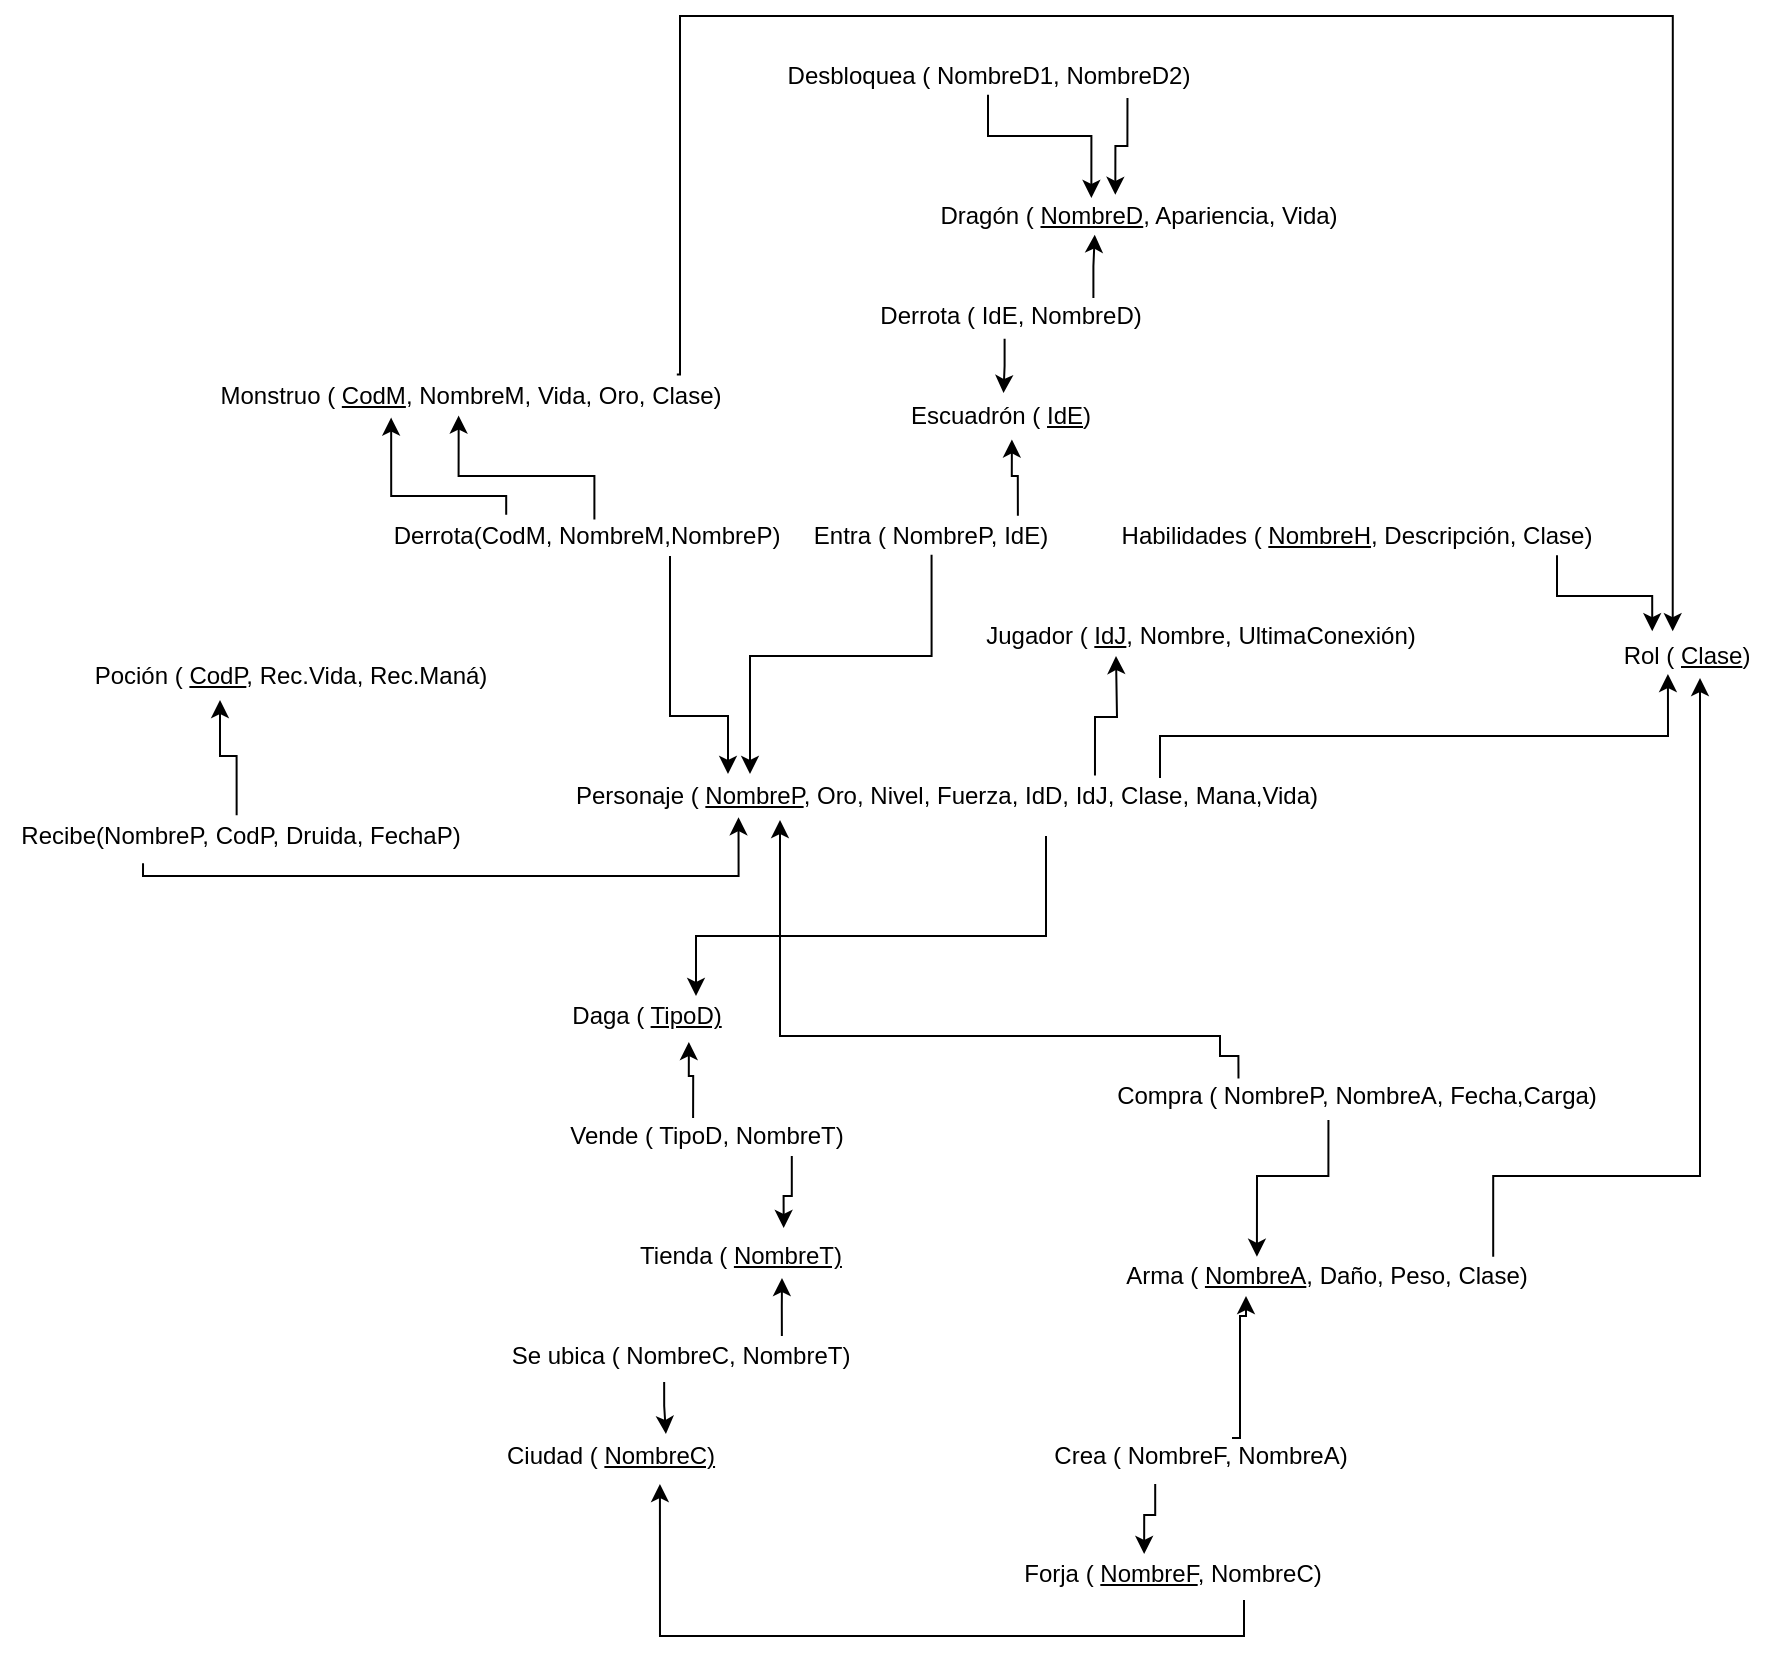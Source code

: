 <mxfile version="15.6.8" type="device"><diagram id="yrmGzYx1i1ZOpOkcleR1" name="Page-1"><mxGraphModel dx="1826" dy="1881" grid="1" gridSize="10" guides="1" tooltips="1" connect="1" arrows="1" fold="1" page="1" pageScale="1" pageWidth="850" pageHeight="1100" math="0" shadow="0"><root><mxCell id="0"/><mxCell id="1" parent="0"/><mxCell id="d_bzdjj2YhFZ-p0M1jTs-1" value="Personaje ( &lt;u&gt;NombreP&lt;/u&gt;, Oro, Nivel, Fuerza, IdD, IdJ, Clase, Mana,Vida)" style="text;html=1;align=center;verticalAlign=middle;resizable=0;points=[];autosize=1;strokeColor=none;fillColor=none;" parent="1" vertex="1"><mxGeometry x="418" y="120" width="390" height="20" as="geometry"/></mxCell><mxCell id="d_bzdjj2YhFZ-p0M1jTs-2" value="Rol ( &lt;u&gt;Clase&lt;/u&gt;)" style="text;html=1;align=center;verticalAlign=middle;resizable=0;points=[];autosize=1;strokeColor=none;fillColor=none;" parent="1" vertex="1"><mxGeometry x="943" y="50" width="80" height="20" as="geometry"/></mxCell><mxCell id="d_bzdjj2YhFZ-p0M1jTs-3" value="Habilidades ( &lt;u&gt;NombreH&lt;/u&gt;, Descripción, Clase)" style="text;html=1;align=center;verticalAlign=middle;resizable=0;points=[];autosize=1;strokeColor=none;fillColor=none;" parent="1" vertex="1"><mxGeometry x="693" y="-10" width="250" height="20" as="geometry"/></mxCell><mxCell id="d_bzdjj2YhFZ-p0M1jTs-4" value="" style="endArrow=classic;html=1;rounded=0;edgeStyle=orthogonalEdgeStyle;entryX=0.387;entryY=0.95;entryDx=0;entryDy=0;entryPerimeter=0;" parent="1" target="d_bzdjj2YhFZ-p0M1jTs-2" edge="1"><mxGeometry width="50" height="50" relative="1" as="geometry"><mxPoint x="720" y="121" as="sourcePoint"/><mxPoint x="500" y="220" as="targetPoint"/><Array as="points"><mxPoint x="720" y="100"/><mxPoint x="974" y="100"/></Array></mxGeometry></mxCell><mxCell id="d_bzdjj2YhFZ-p0M1jTs-5" value="" style="endArrow=classic;html=1;rounded=0;edgeStyle=orthogonalEdgeStyle;entryX=0.289;entryY=-0.12;entryDx=0;entryDy=0;entryPerimeter=0;exitX=0.902;exitY=0.98;exitDx=0;exitDy=0;exitPerimeter=0;" parent="1" source="d_bzdjj2YhFZ-p0M1jTs-3" target="d_bzdjj2YhFZ-p0M1jTs-2" edge="1"><mxGeometry width="50" height="50" relative="1" as="geometry"><mxPoint x="916" y="10" as="sourcePoint"/><mxPoint x="919" y="38" as="targetPoint"/></mxGeometry></mxCell><mxCell id="d_bzdjj2YhFZ-p0M1jTs-6" value="Daga ( &lt;u&gt;TipoD)&lt;/u&gt;" style="text;html=1;align=center;verticalAlign=middle;resizable=0;points=[];autosize=1;strokeColor=none;fillColor=none;" parent="1" vertex="1"><mxGeometry x="418" y="230" width="90" height="20" as="geometry"/></mxCell><mxCell id="d_bzdjj2YhFZ-p0M1jTs-8" value="Vende ( TipoD, NombreT)" style="text;html=1;align=center;verticalAlign=middle;resizable=0;points=[];autosize=1;strokeColor=none;fillColor=none;" parent="1" vertex="1"><mxGeometry x="418" y="290" width="150" height="20" as="geometry"/></mxCell><mxCell id="d_bzdjj2YhFZ-p0M1jTs-9" value="Tienda ( &lt;u&gt;NombreT)&lt;/u&gt;" style="text;html=1;align=center;verticalAlign=middle;resizable=0;points=[];autosize=1;strokeColor=none;fillColor=none;" parent="1" vertex="1"><mxGeometry x="450" y="350" width="120" height="20" as="geometry"/></mxCell><mxCell id="d_bzdjj2YhFZ-p0M1jTs-12" value="" style="endArrow=classic;html=1;rounded=0;edgeStyle=orthogonalEdgeStyle;exitX=0.457;exitY=0.05;exitDx=0;exitDy=0;exitPerimeter=0;entryX=0.738;entryY=1.15;entryDx=0;entryDy=0;entryPerimeter=0;" parent="1" source="d_bzdjj2YhFZ-p0M1jTs-8" target="d_bzdjj2YhFZ-p0M1jTs-6" edge="1"><mxGeometry width="50" height="50" relative="1" as="geometry"><mxPoint x="690" y="409" as="sourcePoint"/><mxPoint x="740" y="359" as="targetPoint"/></mxGeometry></mxCell><mxCell id="d_bzdjj2YhFZ-p0M1jTs-15" value="" style="endArrow=classic;html=1;rounded=0;edgeStyle=orthogonalEdgeStyle;exitX=0.786;exitY=1;exitDx=0;exitDy=0;exitPerimeter=0;entryX=0.682;entryY=-0.2;entryDx=0;entryDy=0;entryPerimeter=0;" parent="1" source="d_bzdjj2YhFZ-p0M1jTs-8" target="d_bzdjj2YhFZ-p0M1jTs-9" edge="1"><mxGeometry width="50" height="50" relative="1" as="geometry"><mxPoint x="450" y="429" as="sourcePoint"/><mxPoint x="500" y="379" as="targetPoint"/></mxGeometry></mxCell><mxCell id="d_bzdjj2YhFZ-p0M1jTs-16" value="Ciudad ( &lt;u&gt;NombreC)&lt;/u&gt;" style="text;html=1;align=center;verticalAlign=middle;resizable=0;points=[];autosize=1;strokeColor=none;fillColor=none;" parent="1" vertex="1"><mxGeometry x="385" y="450" width="120" height="20" as="geometry"/></mxCell><mxCell id="d_bzdjj2YhFZ-p0M1jTs-17" value="Se ubica ( NombreC, NombreT)" style="text;html=1;align=center;verticalAlign=middle;resizable=0;points=[];autosize=1;strokeColor=none;fillColor=none;" parent="1" vertex="1"><mxGeometry x="390" y="400" width="180" height="20" as="geometry"/></mxCell><mxCell id="d_bzdjj2YhFZ-p0M1jTs-18" value="" style="endArrow=classic;html=1;rounded=0;edgeStyle=orthogonalEdgeStyle;entryX=0.675;entryY=1.05;entryDx=0;entryDy=0;entryPerimeter=0;exitX=0.783;exitY=0;exitDx=0;exitDy=0;exitPerimeter=0;" parent="1" source="d_bzdjj2YhFZ-p0M1jTs-17" target="d_bzdjj2YhFZ-p0M1jTs-9" edge="1"><mxGeometry width="50" height="50" relative="1" as="geometry"><mxPoint x="560" y="589" as="sourcePoint"/><mxPoint x="530.04" y="579" as="targetPoint"/></mxGeometry></mxCell><mxCell id="d_bzdjj2YhFZ-p0M1jTs-19" value="" style="endArrow=classic;html=1;rounded=0;edgeStyle=orthogonalEdgeStyle;exitX=0.456;exitY=1.15;exitDx=0;exitDy=0;exitPerimeter=0;entryX=0.733;entryY=-0.05;entryDx=0;entryDy=0;entryPerimeter=0;" parent="1" source="d_bzdjj2YhFZ-p0M1jTs-17" target="d_bzdjj2YhFZ-p0M1jTs-16" edge="1"><mxGeometry width="50" height="50" relative="1" as="geometry"><mxPoint x="450" y="529" as="sourcePoint"/><mxPoint x="500" y="479" as="targetPoint"/></mxGeometry></mxCell><mxCell id="d_bzdjj2YhFZ-p0M1jTs-20" value="Forja ( &lt;u&gt;NombreF&lt;/u&gt;, NombreC)" style="text;html=1;align=center;verticalAlign=middle;resizable=0;points=[];autosize=1;strokeColor=none;fillColor=none;" parent="1" vertex="1"><mxGeometry x="646" y="509" width="160" height="20" as="geometry"/></mxCell><mxCell id="d_bzdjj2YhFZ-p0M1jTs-21" value="" style="endArrow=classic;html=1;rounded=0;edgeStyle=orthogonalEdgeStyle;entryX=0.708;entryY=1.2;entryDx=0;entryDy=0;entryPerimeter=0;" parent="1" target="d_bzdjj2YhFZ-p0M1jTs-16" edge="1"><mxGeometry width="50" height="50" relative="1" as="geometry"><mxPoint x="762" y="532" as="sourcePoint"/><mxPoint x="500" y="479" as="targetPoint"/><Array as="points"><mxPoint x="762" y="550"/><mxPoint x="470" y="550"/></Array></mxGeometry></mxCell><mxCell id="d_bzdjj2YhFZ-p0M1jTs-22" value="Arma ( &lt;u&gt;NombreA&lt;/u&gt;, Daño, Peso, Clase)" style="text;html=1;align=center;verticalAlign=middle;resizable=0;points=[];autosize=1;strokeColor=none;fillColor=none;" parent="1" vertex="1"><mxGeometry x="693" y="360" width="220" height="20" as="geometry"/></mxCell><mxCell id="d_bzdjj2YhFZ-p0M1jTs-23" value="Crea ( NombreF, NombreA)" style="text;html=1;align=center;verticalAlign=middle;resizable=0;points=[];autosize=1;strokeColor=none;fillColor=none;" parent="1" vertex="1"><mxGeometry x="660" y="450" width="160" height="20" as="geometry"/></mxCell><mxCell id="d_bzdjj2YhFZ-p0M1jTs-26" value="" style="endArrow=classic;html=1;rounded=0;edgeStyle=orthogonalEdgeStyle;exitX=0.36;exitY=1.2;exitDx=0;exitDy=0;exitPerimeter=0;entryX=0.413;entryY=0;entryDx=0;entryDy=0;entryPerimeter=0;" parent="1" source="d_bzdjj2YhFZ-p0M1jTs-23" target="d_bzdjj2YhFZ-p0M1jTs-20" edge="1"><mxGeometry width="50" height="50" relative="1" as="geometry"><mxPoint x="450" y="529" as="sourcePoint"/><mxPoint x="500" y="479" as="targetPoint"/></mxGeometry></mxCell><mxCell id="d_bzdjj2YhFZ-p0M1jTs-28" value="" style="endArrow=classic;html=1;rounded=0;edgeStyle=orthogonalEdgeStyle;exitX=0.6;exitY=0.05;exitDx=0;exitDy=0;exitPerimeter=0;" parent="1" source="d_bzdjj2YhFZ-p0M1jTs-23" target="d_bzdjj2YhFZ-p0M1jTs-22" edge="1"><mxGeometry width="50" height="50" relative="1" as="geometry"><mxPoint x="450" y="429" as="sourcePoint"/><mxPoint x="763" y="370" as="targetPoint"/><Array as="points"><mxPoint x="760" y="390"/><mxPoint x="763" y="390"/></Array></mxGeometry></mxCell><mxCell id="yhIuzx9zeIbX_VUAed9T-1" value="Compra ( NombreP, NombreA, Fecha,Carga)" style="text;html=1;align=center;verticalAlign=middle;resizable=0;points=[];autosize=1;strokeColor=none;fillColor=none;" parent="1" vertex="1"><mxGeometry x="688" y="270" width="260" height="20" as="geometry"/></mxCell><mxCell id="yhIuzx9zeIbX_VUAed9T-17" value="" style="endArrow=classic;html=1;rounded=0;edgeStyle=orthogonalEdgeStyle;exitX=0.298;exitY=1.179;exitDx=0;exitDy=0;exitPerimeter=0;entryX=0.234;entryY=1.03;entryDx=0;entryDy=0;entryPerimeter=0;" parent="1" source="zyn472GaUGSMJoGYk60A-1" edge="1" target="d_bzdjj2YhFZ-p0M1jTs-1"><mxGeometry width="50" height="50" relative="1" as="geometry"><mxPoint x="240" y="250" as="sourcePoint"/><mxPoint x="510" y="150" as="targetPoint"/><Array as="points"><mxPoint x="211" y="170"/><mxPoint x="509" y="170"/></Array></mxGeometry></mxCell><mxCell id="yhIuzx9zeIbX_VUAed9T-18" value="Poción ( &lt;u&gt;CodP&lt;/u&gt;, Rec.Vida, Rec.Maná)" style="text;html=1;align=center;verticalAlign=middle;resizable=0;points=[];autosize=1;strokeColor=none;fillColor=none;" parent="1" vertex="1"><mxGeometry x="180" y="60" width="210" height="20" as="geometry"/></mxCell><mxCell id="yhIuzx9zeIbX_VUAed9T-25" value="" style="endArrow=classic;html=1;rounded=0;edgeStyle=orthogonalEdgeStyle;exitX=0.493;exitY=-0.021;exitDx=0;exitDy=0;exitPerimeter=0;" parent="1" source="zyn472GaUGSMJoGYk60A-1" edge="1"><mxGeometry width="50" height="50" relative="1" as="geometry"><mxPoint x="299.13" y="61" as="sourcePoint"/><mxPoint x="250" y="82" as="targetPoint"/><Array as="points"><mxPoint x="258" y="110"/><mxPoint x="250" y="110"/></Array></mxGeometry></mxCell><mxCell id="yhIuzx9zeIbX_VUAed9T-27" value="Jugador (&amp;nbsp;&lt;u&gt;IdJ&lt;/u&gt;, Nombre, UltimaConexión)" style="text;html=1;align=center;verticalAlign=middle;resizable=0;points=[];autosize=1;strokeColor=none;fillColor=none;" parent="1" vertex="1"><mxGeometry x="625" y="40" width="230" height="20" as="geometry"/></mxCell><mxCell id="yhIuzx9zeIbX_VUAed9T-28" value="" style="endArrow=classic;html=1;rounded=0;edgeStyle=orthogonalEdgeStyle;exitX=0.691;exitY=-0.01;exitDx=0;exitDy=0;exitPerimeter=0;" parent="1" source="d_bzdjj2YhFZ-p0M1jTs-1" edge="1"><mxGeometry width="50" height="50" relative="1" as="geometry"><mxPoint x="640" y="128" as="sourcePoint"/><mxPoint x="698" y="60" as="targetPoint"/><Array as="points"/></mxGeometry></mxCell><mxCell id="yhIuzx9zeIbX_VUAed9T-29" value="Monstruo ( &lt;u&gt;CodM&lt;/u&gt;, NombreM, Vida, Oro, Clase)" style="text;html=1;align=center;verticalAlign=middle;resizable=0;points=[];autosize=1;strokeColor=none;fillColor=none;" parent="1" vertex="1"><mxGeometry x="240" y="-80" width="270" height="20" as="geometry"/></mxCell><mxCell id="yhIuzx9zeIbX_VUAed9T-31" value="Escuadrón ( &lt;u&gt;IdE&lt;/u&gt;)" style="text;html=1;align=center;verticalAlign=middle;resizable=0;points=[];autosize=1;strokeColor=none;fillColor=none;" parent="1" vertex="1"><mxGeometry x="585" y="-70" width="110" height="20" as="geometry"/></mxCell><mxCell id="yhIuzx9zeIbX_VUAed9T-33" value="Entra ( NombreP, IdE)" style="text;html=1;align=center;verticalAlign=middle;resizable=0;points=[];autosize=1;strokeColor=none;fillColor=none;" parent="1" vertex="1"><mxGeometry x="540" y="-10" width="130" height="20" as="geometry"/></mxCell><mxCell id="yhIuzx9zeIbX_VUAed9T-34" value="" style="endArrow=classic;html=1;rounded=0;edgeStyle=orthogonalEdgeStyle;exitX=0.506;exitY=0.967;exitDx=0;exitDy=0;exitPerimeter=0;" parent="1" source="yhIuzx9zeIbX_VUAed9T-33" edge="1"><mxGeometry width="50" height="50" relative="1" as="geometry"><mxPoint x="640" y="-40" as="sourcePoint"/><mxPoint x="515" y="119" as="targetPoint"/><Array as="points"><mxPoint x="606" y="60"/><mxPoint x="515" y="60"/></Array></mxGeometry></mxCell><mxCell id="yhIuzx9zeIbX_VUAed9T-37" value="Derrota ( IdE, NombreD)" style="text;html=1;align=center;verticalAlign=middle;resizable=0;points=[];autosize=1;strokeColor=none;fillColor=none;" parent="1" vertex="1"><mxGeometry x="570" y="-120" width="150" height="20" as="geometry"/></mxCell><mxCell id="yhIuzx9zeIbX_VUAed9T-38" value="Dragón ( &lt;u&gt;NombreD&lt;/u&gt;, Apariencia, Vida)" style="text;html=1;align=center;verticalAlign=middle;resizable=0;points=[];autosize=1;strokeColor=none;fillColor=none;" parent="1" vertex="1"><mxGeometry x="604" y="-170" width="210" height="20" as="geometry"/></mxCell><mxCell id="yhIuzx9zeIbX_VUAed9T-39" value="" style="endArrow=classic;html=1;rounded=0;edgeStyle=orthogonalEdgeStyle;exitX=0.778;exitY=0.05;exitDx=0;exitDy=0;exitPerimeter=0;entryX=0.397;entryY=0.967;entryDx=0;entryDy=0;entryPerimeter=0;" parent="1" source="yhIuzx9zeIbX_VUAed9T-37" target="yhIuzx9zeIbX_VUAed9T-38" edge="1"><mxGeometry width="50" height="50" relative="1" as="geometry"><mxPoint x="640" y="-130" as="sourcePoint"/><mxPoint x="690" y="-180" as="targetPoint"/></mxGeometry></mxCell><mxCell id="yhIuzx9zeIbX_VUAed9T-40" value="" style="endArrow=classic;html=1;rounded=0;edgeStyle=orthogonalEdgeStyle;exitX=0.482;exitY=1.067;exitDx=0;exitDy=0;exitPerimeter=0;entryX=0.516;entryY=-0.075;entryDx=0;entryDy=0;entryPerimeter=0;" parent="1" source="yhIuzx9zeIbX_VUAed9T-37" target="yhIuzx9zeIbX_VUAed9T-31" edge="1"><mxGeometry width="50" height="50" relative="1" as="geometry"><mxPoint x="640" y="-130" as="sourcePoint"/><mxPoint x="690" y="-180" as="targetPoint"/></mxGeometry></mxCell><mxCell id="yhIuzx9zeIbX_VUAed9T-42" value="Desbloquea ( NombreD1, NombreD2)" style="text;html=1;align=center;verticalAlign=middle;resizable=0;points=[];autosize=1;strokeColor=none;fillColor=none;" parent="1" vertex="1"><mxGeometry x="524" y="-240" width="220" height="20" as="geometry"/></mxCell><mxCell id="yhIuzx9zeIbX_VUAed9T-43" value="" style="endArrow=classic;html=1;rounded=0;edgeStyle=orthogonalEdgeStyle;exitX=0.5;exitY=0.967;exitDx=0;exitDy=0;exitPerimeter=0;entryX=0.389;entryY=0.05;entryDx=0;entryDy=0;entryPerimeter=0;" parent="1" source="yhIuzx9zeIbX_VUAed9T-42" target="yhIuzx9zeIbX_VUAed9T-38" edge="1"><mxGeometry width="50" height="50" relative="1" as="geometry"><mxPoint x="734" y="-210" as="sourcePoint"/><mxPoint x="784" y="-260" as="targetPoint"/><Array as="points"><mxPoint x="634" y="-200"/><mxPoint x="686" y="-200"/></Array></mxGeometry></mxCell><mxCell id="yhIuzx9zeIbX_VUAed9T-44" value="" style="endArrow=classic;html=1;rounded=0;edgeStyle=orthogonalEdgeStyle;exitX=0.817;exitY=1.05;exitDx=0;exitDy=0;exitPerimeter=0;entryX=0.446;entryY=-0.029;entryDx=0;entryDy=0;entryPerimeter=0;" parent="1" source="yhIuzx9zeIbX_VUAed9T-42" target="yhIuzx9zeIbX_VUAed9T-38" edge="1"><mxGeometry width="50" height="50" relative="1" as="geometry"><mxPoint x="734" y="-210" as="sourcePoint"/><mxPoint x="784" y="-260" as="targetPoint"/></mxGeometry></mxCell><mxCell id="zyn472GaUGSMJoGYk60A-1" value="Recibe(NombreP, CodP, Druida, FechaP)" style="text;html=1;align=center;verticalAlign=middle;resizable=0;points=[];autosize=1;strokeColor=none;fillColor=none;" parent="1" vertex="1"><mxGeometry x="140" y="140" width="240" height="20" as="geometry"/></mxCell><mxCell id="zyn472GaUGSMJoGYk60A-4" value="" style="endArrow=classic;html=1;rounded=0;edgeStyle=orthogonalEdgeStyle;" parent="1" edge="1"><mxGeometry width="50" height="50" relative="1" as="geometry"><mxPoint x="663" y="150" as="sourcePoint"/><mxPoint x="488" y="230" as="targetPoint"/><Array as="points"><mxPoint x="663" y="200"/><mxPoint x="488" y="200"/></Array></mxGeometry></mxCell><mxCell id="zyn472GaUGSMJoGYk60A-6" value="" style="endArrow=classic;html=1;rounded=0;edgeStyle=orthogonalEdgeStyle;exitX=0.838;exitY=-0.005;exitDx=0;exitDy=0;exitPerimeter=0;entryX=0.554;entryY=1.086;entryDx=0;entryDy=0;entryPerimeter=0;" parent="1" source="yhIuzx9zeIbX_VUAed9T-33" target="yhIuzx9zeIbX_VUAed9T-31" edge="1"><mxGeometry width="50" height="50" relative="1" as="geometry"><mxPoint x="630" y="20" as="sourcePoint"/><mxPoint x="680" y="-30" as="targetPoint"/></mxGeometry></mxCell><mxCell id="AmiXZI72kcu3WdQi45R0-1" value="" style="endArrow=classic;html=1;rounded=0;edgeStyle=orthogonalEdgeStyle;exitX=0.447;exitY=1.1;exitDx=0;exitDy=0;exitPerimeter=0;entryX=0.343;entryY=0.02;entryDx=0;entryDy=0;entryPerimeter=0;" parent="1" source="yhIuzx9zeIbX_VUAed9T-1" target="d_bzdjj2YhFZ-p0M1jTs-22" edge="1"><mxGeometry width="50" height="50" relative="1" as="geometry"><mxPoint x="776.5" y="300" as="sourcePoint"/><mxPoint x="770" y="340" as="targetPoint"/><Array as="points"><mxPoint x="804" y="320"/><mxPoint x="768" y="320"/></Array></mxGeometry></mxCell><mxCell id="AmiXZI72kcu3WdQi45R0-3" value="" style="endArrow=classic;html=1;rounded=0;edgeStyle=orthogonalEdgeStyle;exitX=0.274;exitY=0.06;exitDx=0;exitDy=0;exitPerimeter=0;" parent="1" source="yhIuzx9zeIbX_VUAed9T-1" edge="1"><mxGeometry width="50" height="50" relative="1" as="geometry"><mxPoint x="750" y="260" as="sourcePoint"/><mxPoint x="530" y="142" as="targetPoint"/><Array as="points"><mxPoint x="753" y="260"/><mxPoint x="750" y="260"/><mxPoint x="750" y="250"/><mxPoint x="530" y="250"/><mxPoint x="530" y="160"/></Array></mxGeometry></mxCell><mxCell id="AmiXZI72kcu3WdQi45R0-4" value="" style="endArrow=classic;html=1;rounded=0;edgeStyle=orthogonalEdgeStyle;exitX=0.883;exitY=-0.04;exitDx=0;exitDy=0;exitPerimeter=0;entryX=0.417;entryY=-0.12;entryDx=0;entryDy=0;entryPerimeter=0;" parent="1" source="yhIuzx9zeIbX_VUAed9T-29" target="d_bzdjj2YhFZ-p0M1jTs-2" edge="1"><mxGeometry width="50" height="50" relative="1" as="geometry"><mxPoint x="480" y="-360" as="sourcePoint"/><mxPoint x="950" y="-10" as="targetPoint"/><Array as="points"><mxPoint x="480" y="-81"/><mxPoint x="480" y="-260"/><mxPoint x="976" y="-260"/></Array></mxGeometry></mxCell><mxCell id="AmiXZI72kcu3WdQi45R0-5" value="" style="endArrow=classic;html=1;rounded=0;edgeStyle=orthogonalEdgeStyle;exitX=0.88;exitY=0.02;exitDx=0;exitDy=0;exitPerimeter=0;" parent="1" source="d_bzdjj2YhFZ-p0M1jTs-22" edge="1"><mxGeometry width="50" height="50" relative="1" as="geometry"><mxPoint x="910" y="340" as="sourcePoint"/><mxPoint x="990" y="71" as="targetPoint"/><Array as="points"><mxPoint x="887" y="320"/><mxPoint x="990" y="320"/><mxPoint x="990" y="71"/></Array></mxGeometry></mxCell><mxCell id="AmiXZI72kcu3WdQi45R0-6" value="Derrota(CodM, NombreM,NombreP)" style="text;html=1;align=center;verticalAlign=middle;resizable=0;points=[];autosize=1;strokeColor=none;fillColor=none;" parent="1" vertex="1"><mxGeometry x="328" y="-10" width="210" height="20" as="geometry"/></mxCell><mxCell id="AmiXZI72kcu3WdQi45R0-7" value="" style="endArrow=classic;html=1;rounded=0;edgeStyle=orthogonalEdgeStyle;entryX=0.354;entryY=1.04;entryDx=0;entryDy=0;entryPerimeter=0;exitX=0.31;exitY=-0.03;exitDx=0;exitDy=0;exitPerimeter=0;" parent="1" source="AmiXZI72kcu3WdQi45R0-6" target="yhIuzx9zeIbX_VUAed9T-29" edge="1"><mxGeometry width="50" height="50" relative="1" as="geometry"><mxPoint x="410" y="-20" as="sourcePoint"/><mxPoint x="430" y="-20" as="targetPoint"/><Array as="points"><mxPoint x="393" y="-20"/><mxPoint x="336" y="-20"/></Array></mxGeometry></mxCell><mxCell id="AmiXZI72kcu3WdQi45R0-8" value="" style="endArrow=classic;html=1;rounded=0;edgeStyle=orthogonalEdgeStyle;" parent="1" edge="1"><mxGeometry width="50" height="50" relative="1" as="geometry"><mxPoint x="475" y="10" as="sourcePoint"/><mxPoint x="504" y="119" as="targetPoint"/><Array as="points"><mxPoint x="475" y="90"/><mxPoint x="504" y="90"/></Array></mxGeometry></mxCell><mxCell id="vYf8QudG0l0WCoJ9yZPy-1" value="" style="endArrow=classic;html=1;rounded=0;edgeStyle=orthogonalEdgeStyle;exitX=0.52;exitY=0.09;exitDx=0;exitDy=0;exitPerimeter=0;entryX=0.479;entryY=0.99;entryDx=0;entryDy=0;entryPerimeter=0;" edge="1" parent="1" source="AmiXZI72kcu3WdQi45R0-6" target="yhIuzx9zeIbX_VUAed9T-29"><mxGeometry width="50" height="50" relative="1" as="geometry"><mxPoint x="427.52" y="-21.4" as="sourcePoint"/><mxPoint x="370" y="-40" as="targetPoint"/><Array as="points"><mxPoint x="437" y="-30"/><mxPoint x="369" y="-30"/></Array></mxGeometry></mxCell></root></mxGraphModel></diagram></mxfile>